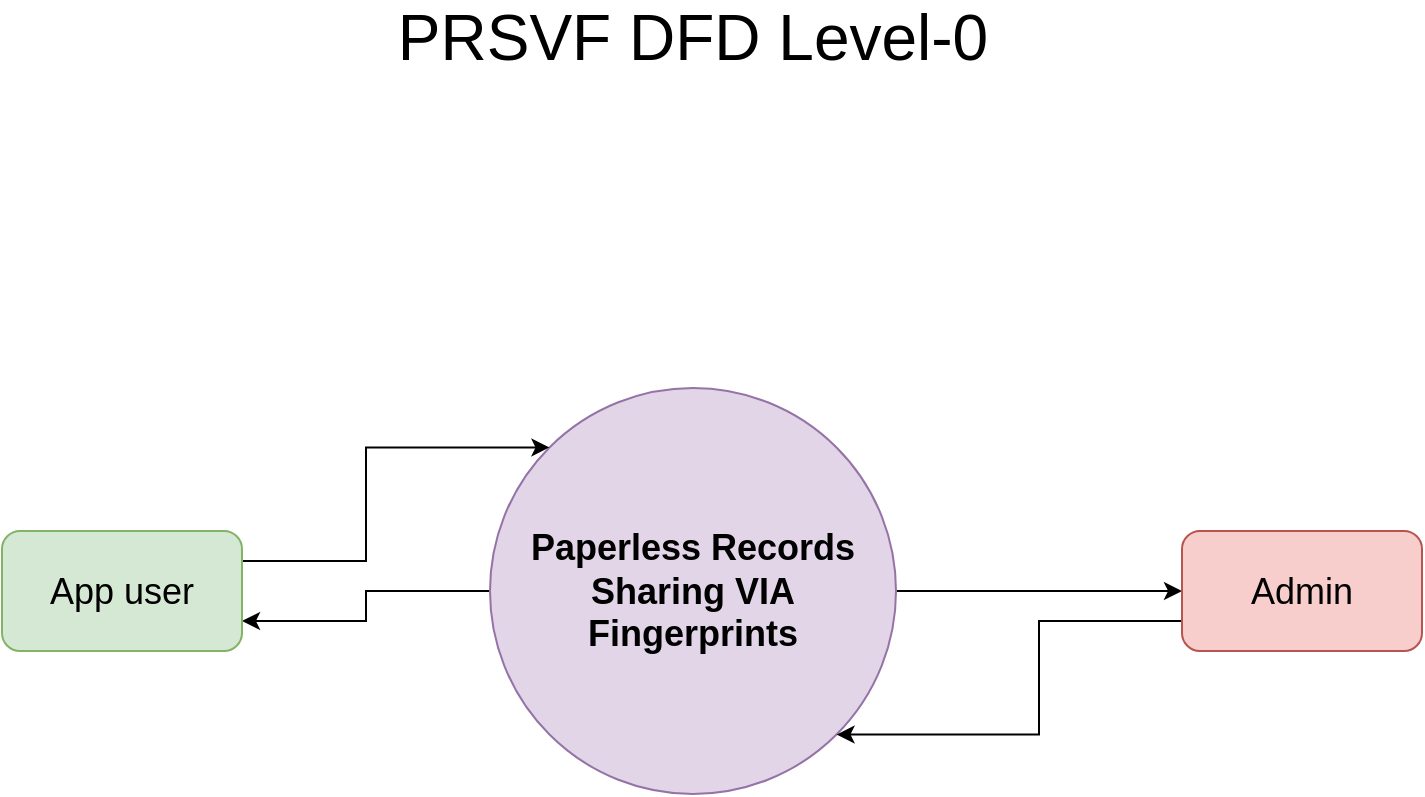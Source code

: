 <mxfile version="18.1.3" type="device"><diagram id="qpx7UllxZ3mom67AOypg" name="Page-1"><mxGraphModel dx="1234" dy="683" grid="1" gridSize="10" guides="1" tooltips="1" connect="1" arrows="1" fold="1" page="1" pageScale="1" pageWidth="850" pageHeight="1100" math="0" shadow="0"><root><mxCell id="0"/><mxCell id="1" parent="0"/><mxCell id="mo2dqQQFS96BzRymsRZO-5" style="edgeStyle=orthogonalEdgeStyle;rounded=0;orthogonalLoop=1;jettySize=auto;html=1;exitX=0;exitY=0.5;exitDx=0;exitDy=0;entryX=1;entryY=0.75;entryDx=0;entryDy=0;fontSize=18;" edge="1" parent="1" source="mo2dqQQFS96BzRymsRZO-1" target="mo2dqQQFS96BzRymsRZO-2"><mxGeometry relative="1" as="geometry"/></mxCell><mxCell id="mo2dqQQFS96BzRymsRZO-6" style="edgeStyle=orthogonalEdgeStyle;rounded=0;orthogonalLoop=1;jettySize=auto;html=1;exitX=1;exitY=0.5;exitDx=0;exitDy=0;entryX=0;entryY=0.5;entryDx=0;entryDy=0;fontSize=18;" edge="1" parent="1" source="mo2dqQQFS96BzRymsRZO-1" target="mo2dqQQFS96BzRymsRZO-3"><mxGeometry relative="1" as="geometry"/></mxCell><mxCell id="mo2dqQQFS96BzRymsRZO-1" value="&lt;font style=&quot;font-size: 18px;&quot;&gt;&lt;b&gt;Paperless Records Sharing VIA Fingerprints&lt;/b&gt;&lt;/font&gt;" style="ellipse;whiteSpace=wrap;html=1;aspect=fixed;fillColor=#e1d5e7;strokeColor=#9673a6;" vertex="1" parent="1"><mxGeometry x="324" y="200" width="203" height="203" as="geometry"/></mxCell><mxCell id="mo2dqQQFS96BzRymsRZO-4" style="edgeStyle=orthogonalEdgeStyle;rounded=0;orthogonalLoop=1;jettySize=auto;html=1;exitX=1;exitY=0.25;exitDx=0;exitDy=0;entryX=0;entryY=0;entryDx=0;entryDy=0;fontSize=18;" edge="1" parent="1" source="mo2dqQQFS96BzRymsRZO-2" target="mo2dqQQFS96BzRymsRZO-1"><mxGeometry relative="1" as="geometry"/></mxCell><mxCell id="mo2dqQQFS96BzRymsRZO-2" value="App user" style="rounded=1;whiteSpace=wrap;html=1;fontSize=18;fillColor=#d5e8d4;strokeColor=#82b366;" vertex="1" parent="1"><mxGeometry x="80" y="271.5" width="120" height="60" as="geometry"/></mxCell><mxCell id="mo2dqQQFS96BzRymsRZO-7" style="edgeStyle=orthogonalEdgeStyle;rounded=0;orthogonalLoop=1;jettySize=auto;html=1;exitX=0;exitY=0.75;exitDx=0;exitDy=0;entryX=1;entryY=1;entryDx=0;entryDy=0;fontSize=18;" edge="1" parent="1" source="mo2dqQQFS96BzRymsRZO-3" target="mo2dqQQFS96BzRymsRZO-1"><mxGeometry relative="1" as="geometry"/></mxCell><mxCell id="mo2dqQQFS96BzRymsRZO-3" value="Admin" style="rounded=1;whiteSpace=wrap;html=1;fontSize=18;fillColor=#f8cecc;strokeColor=#b85450;" vertex="1" parent="1"><mxGeometry x="670" y="271.5" width="120" height="60" as="geometry"/></mxCell><mxCell id="mo2dqQQFS96BzRymsRZO-8" value="&lt;font style=&quot;font-size: 32px;&quot;&gt;PRSVF DFD Level-0&lt;/font&gt;" style="text;html=1;align=center;verticalAlign=middle;resizable=0;points=[];autosize=1;strokeColor=none;fillColor=none;fontSize=18;" vertex="1" parent="1"><mxGeometry x="270" y="10" width="310" height="30" as="geometry"/></mxCell></root></mxGraphModel></diagram></mxfile>